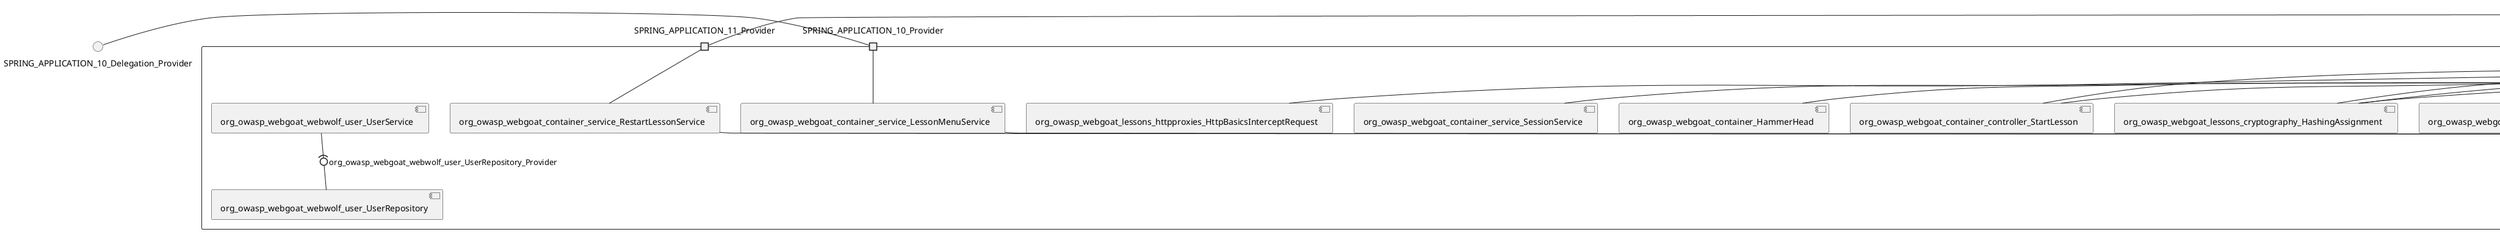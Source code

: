 @startuml
skinparam fixCircleLabelOverlapping true
skinparam componentStyle uml2
() SPRING_APPLICATION_10_Delegation_Provider
() SPRING_APPLICATION_11_Delegation_Provider
() SPRING_APPLICATION_12_Delegation_Provider
() SPRING_APPLICATION_13_Delegation_Provider
() SPRING_APPLICATION_14_Delegation_Provider
() SPRING_APPLICATION_15_Delegation_Provider
() SPRING_APPLICATION_16_Delegation_Provider
() SPRING_APPLICATION_2_Delegation_Provider
() SPRING_APPLICATION_3_Delegation_Provider
() SPRING_APPLICATION_4_Delegation_Provider
() SPRING_APPLICATION_5_Delegation_Provider
() SPRING_APPLICATION_6_Delegation_Provider
() SPRING_APPLICATION_7_Delegation_Provider
() SPRING_APPLICATION_8_Delegation_Provider
() SPRING_APPLICATION_9_Delegation_Provider
() SPRING_APPLICATION_BypassRestrictions_FieldRestrictions_POST_Delegation_Provider
() SPRING_APPLICATION_BypassRestrictions_frontendValidation_POST_Delegation_Provider
() SPRING_APPLICATION_ChromeDevTools_dummy_POST_Delegation_Provider
() SPRING_APPLICATION_ChromeDevTools_network_POST_Delegation_Provider
() SPRING_APPLICATION_CrossSiteScriptingStored_stored_xss_POST_Delegation_Provider
() SPRING_APPLICATION_CrossSiteScriptingStored_stored_xss_follow_up_POST_Delegation_Provider
() SPRING_APPLICATION_CrossSiteScripting_attack1_POST_Delegation_Provider
() SPRING_APPLICATION_CrossSiteScripting_attack3_POST_Delegation_Provider
() SPRING_APPLICATION_CrossSiteScripting_attack4_POST_Delegation_Provider
() SPRING_APPLICATION_CrossSiteScripting_attack5a_GET_Delegation_Provider
() SPRING_APPLICATION_CrossSiteScripting_attack6a_POST_Delegation_Provider
() SPRING_APPLICATION_CrossSiteScripting_dom_follow_up_POST_Delegation_Provider
() SPRING_APPLICATION_CrossSiteScripting_phone_home_xss_POST_Delegation_Provider
() SPRING_APPLICATION_CrossSiteScripting_quiz_GET_POST_Delegation_Provider
() SPRING_APPLICATION_Delegation_Provider
() SPRING_APPLICATION_GET_10_Delegation_Provider
() SPRING_APPLICATION_GET_11_Delegation_Provider
() SPRING_APPLICATION_GET_2_Delegation_Provider
() SPRING_APPLICATION_GET_3_Delegation_Provider
() SPRING_APPLICATION_GET_4_Delegation_Provider
() SPRING_APPLICATION_GET_5_Delegation_Provider
() SPRING_APPLICATION_GET_6_Delegation_Provider
() SPRING_APPLICATION_GET_7_Delegation_Provider
() SPRING_APPLICATION_GET_8_Delegation_Provider
() SPRING_APPLICATION_GET_9_Delegation_Provider
() SPRING_APPLICATION_GET_Delegation_Provider
() SPRING_APPLICATION_HtmlTampering_task_POST_Delegation_Provider
() SPRING_APPLICATION_HttpBasics_attack1_POST_Delegation_Provider
() SPRING_APPLICATION_HttpBasics_attack2_POST_Delegation_Provider
() SPRING_APPLICATION_IDOR_diff_attributes_POST_Delegation_Provider
() SPRING_APPLICATION_IDOR_login_POST_Delegation_Provider
() SPRING_APPLICATION_IDOR_profile_alt_path_POST_Delegation_Provider
() SPRING_APPLICATION_InsecureDeserialization_task_POST_Delegation_Provider
() SPRING_APPLICATION_InsecureLogin_Delegation_Provider
() SPRING_APPLICATION_JWT_decode_POST_Delegation_Provider
() SPRING_APPLICATION_JWT_jku_Delegation_Provider
() SPRING_APPLICATION_JWT_kid_Delegation_Provider
() SPRING_APPLICATION_JWT_quiz_GET_POST_Delegation_Provider
() SPRING_APPLICATION_JWT_refresh_Delegation_Provider
() SPRING_APPLICATION_JWT_secret_POST_Delegation_Provider
() SPRING_APPLICATION_JWT_votings_Delegation_Provider
() SPRING_APPLICATION_LogSpoofing_log_bleeding_POST_Delegation_Provider
() SPRING_APPLICATION_LogSpoofing_log_spoofing_POST_Delegation_Provider
() SPRING_APPLICATION_POST_10_Delegation_Provider
() SPRING_APPLICATION_POST_11_Delegation_Provider
() SPRING_APPLICATION_POST_12_Delegation_Provider
() SPRING_APPLICATION_POST_13_Delegation_Provider
() SPRING_APPLICATION_POST_14_Delegation_Provider
() SPRING_APPLICATION_POST_15_Delegation_Provider
() SPRING_APPLICATION_POST_16_Delegation_Provider
() SPRING_APPLICATION_POST_17_Delegation_Provider
() SPRING_APPLICATION_POST_18_Delegation_Provider
() SPRING_APPLICATION_POST_2_Delegation_Provider
() SPRING_APPLICATION_POST_3_Delegation_Provider
() SPRING_APPLICATION_POST_4_Delegation_Provider
() SPRING_APPLICATION_POST_5_Delegation_Provider
() SPRING_APPLICATION_POST_6_Delegation_Provider
() SPRING_APPLICATION_POST_7_Delegation_Provider
() SPRING_APPLICATION_POST_8_Delegation_Provider
() SPRING_APPLICATION_POST_9_Delegation_Provider
() SPRING_APPLICATION_POST_Delegation_Provider
() SPRING_APPLICATION_PUT_Delegation_Provider
() SPRING_APPLICATION_PasswordReset_ForgotPassword_create_password_reset_link_POST_Delegation_Provider
() SPRING_APPLICATION_PasswordReset_SecurityQuestions_POST_Delegation_Provider
() SPRING_APPLICATION_PasswordReset_reset_Delegation_Provider
() SPRING_APPLICATION_PasswordReset_simple_mail_reset_POST_Delegation_Provider
() SPRING_APPLICATION_PathTraversal_profile_picture_GET_Delegation_Provider
() SPRING_APPLICATION_PathTraversal_profile_picture_fix_GET_Delegation_Provider
() SPRING_APPLICATION_PathTraversal_profile_upload_POST_Delegation_Provider
() SPRING_APPLICATION_PathTraversal_profile_upload_fix_POST_Delegation_Provider
() SPRING_APPLICATION_PathTraversal_profile_upload_remove_user_input_POST_Delegation_Provider
() SPRING_APPLICATION_PathTraversal_random_POST_Delegation_Provider
() SPRING_APPLICATION_PathTraversal_random_picture_GET_Delegation_Provider
() SPRING_APPLICATION_PathTraversal_zip_slip_Delegation_Provider
() SPRING_APPLICATION_SSRF_task1_POST_Delegation_Provider
() SPRING_APPLICATION_SSRF_task2_POST_Delegation_Provider
() SPRING_APPLICATION_SecurePasswords_assignment_POST_Delegation_Provider
() SPRING_APPLICATION_SqlInjectionAdvanced_attack6a_POST_Delegation_Provider
() SPRING_APPLICATION_SqlInjectionAdvanced_attack6b_POST_Delegation_Provider
() SPRING_APPLICATION_SqlInjectionAdvanced_challenge_Login_POST_Delegation_Provider
() SPRING_APPLICATION_SqlInjectionAdvanced_challenge_PUT_Delegation_Provider
() SPRING_APPLICATION_SqlInjectionAdvanced_quiz_GET_POST_Delegation_Provider
() SPRING_APPLICATION_SqlInjectionMitigations_attack10a_POST_Delegation_Provider
() SPRING_APPLICATION_SqlInjectionMitigations_attack10b_POST_Delegation_Provider
() SPRING_APPLICATION_SqlInjectionMitigations_attack12a_POST_Delegation_Provider
() SPRING_APPLICATION_SqlInjectionMitigations_servers_GET_Delegation_Provider
() SPRING_APPLICATION_SqlInjection_assignment5a_POST_Delegation_Provider
() SPRING_APPLICATION_SqlInjection_assignment5b_POST_Delegation_Provider
() SPRING_APPLICATION_SqlInjection_attack10_POST_Delegation_Provider
() SPRING_APPLICATION_SqlInjection_attack2_POST_Delegation_Provider
() SPRING_APPLICATION_SqlInjection_attack3_POST_Delegation_Provider
() SPRING_APPLICATION_SqlInjection_attack4_POST_Delegation_Provider
() SPRING_APPLICATION_SqlInjection_attack5_POST_Delegation_Provider
() SPRING_APPLICATION_SqlInjection_attack8_POST_Delegation_Provider
() SPRING_APPLICATION_SqlInjection_attack9_POST_Delegation_Provider
() SPRING_APPLICATION_SqlOnlyInputValidationOnKeywords_attack_POST_Delegation_Provider
() SPRING_APPLICATION_SqlOnlyInputValidation_attack_POST_Delegation_Provider
() SPRING_APPLICATION_VulnerableComponents_attack1_POST_Delegation_Provider
() SPRING_APPLICATION_WebWolf_GET_Delegation_Provider
() SPRING_APPLICATION_WebWolf_landing_Delegation_Provider
() SPRING_APPLICATION_WebWolf_mail_Delegation_Provider
() SPRING_APPLICATION_challenge_1_POST_Delegation_Provider
() SPRING_APPLICATION_challenge_5_POST_Delegation_Provider
() SPRING_APPLICATION_challenge_7_Delegation_Provider
() SPRING_APPLICATION_challenge_8_Delegation_Provider
() SPRING_APPLICATION_challenge_logo_Delegation_Provider
() SPRING_APPLICATION_cia_quiz_GET_POST_Delegation_Provider
() SPRING_APPLICATION_clientSideFiltering_attack1_POST_Delegation_Provider
() SPRING_APPLICATION_clientSideFiltering_challenge_store_coupons_GET_Delegation_Provider
() SPRING_APPLICATION_clientSideFiltering_getItForFree_POST_Delegation_Provider
() SPRING_APPLICATION_clientSideFiltering_salaries_GET_Delegation_Provider
() SPRING_APPLICATION_crypto_encoding_basic_auth_POST_Delegation_Provider
() SPRING_APPLICATION_crypto_encoding_xor_POST_Delegation_Provider
() SPRING_APPLICATION_crypto_hashing_POST_Delegation_Provider
() SPRING_APPLICATION_crypto_secure_defaults_POST_Delegation_Provider
() SPRING_APPLICATION_crypto_signing_verify_POST_Delegation_Provider
() SPRING_APPLICATION_csrf_feedback_message_POST_Delegation_Provider
() SPRING_APPLICATION_csrf_review_POST_Delegation_Provider
() SPRING_APPLICATION_files_GET_Delegation_Provider
() SPRING_APPLICATION_fileupload_POST_Delegation_Provider
() SPRING_APPLICATION_jwt_Delegation_Provider
() SPRING_APPLICATION_landing_Delegation_Provider
() SPRING_APPLICATION_lesson_template_Delegation_Provider
() SPRING_APPLICATION_login_oauth_mvc_GET_Delegation_Provider
() SPRING_APPLICATION_mail_DELETE_GET_POST_Delegation_Provider
() SPRING_APPLICATION_register_mvc_POST_Delegation_Provider
() SPRING_APPLICATION_registration_GET_Delegation_Provider
() SPRING_APPLICATION_requests_GET_Delegation_Provider
() SPRING_APPLICATION_scoreboard_data_GET_Delegation_Provider
() SPRING_APPLICATION_server_directory_GET_Delegation_Provider
() SPRING_APPLICATION_service_debug_labels_mvc_Delegation_Provider
() SPRING_APPLICATION_service_lessonoverview_mvc_Delegation_Provider
() SPRING_APPLICATION_xxe_comments_GET_Delegation_Provider
rectangle System {
[org_owasp_webgoat_container_HammerHead] [[webgoat-webgoat.repository#_DI5IyhcYEe-KiYSTRp6g0A]]
[org_owasp_webgoat_container_WebWolfRedirect] [[webgoat-webgoat.repository#_DI5IyhcYEe-KiYSTRp6g0A]]
[org_owasp_webgoat_container_controller_StartLesson] [[webgoat-webgoat.repository#_DI5IyhcYEe-KiYSTRp6g0A]]
[org_owasp_webgoat_container_controller_Welcome] [[webgoat-webgoat.repository#_DI5IyhcYEe-KiYSTRp6g0A]]
[org_owasp_webgoat_container_i18n_PluginMessages_Provider] [[webgoat-webgoat.repository#_DI5IyhcYEe-KiYSTRp6g0A]]
[org_owasp_webgoat_container_service_EnvironmentService] [[webgoat-webgoat.repository#_DI5IyhcYEe-KiYSTRp6g0A]]
[org_owasp_webgoat_container_service_HintService] [[webgoat-webgoat.repository#_DI5IyhcYEe-KiYSTRp6g0A]]
[org_owasp_webgoat_container_service_LabelDebugService] [[webgoat-webgoat.repository#_DI5IyhcYEe-KiYSTRp6g0A]]
[org_owasp_webgoat_container_service_LabelService] [[webgoat-webgoat.repository#_DI5IyhcYEe-KiYSTRp6g0A]]
[org_owasp_webgoat_container_service_LessonInfoService] [[webgoat-webgoat.repository#_DI5IyhcYEe-KiYSTRp6g0A]]
[org_owasp_webgoat_container_service_LessonMenuService] [[webgoat-webgoat.repository#_DI5IyhcYEe-KiYSTRp6g0A]]
[org_owasp_webgoat_container_service_LessonProgressService] [[webgoat-webgoat.repository#_DI5IyhcYEe-KiYSTRp6g0A]]
[org_owasp_webgoat_container_service_LessonTitleService] [[webgoat-webgoat.repository#_DI5IyhcYEe-KiYSTRp6g0A]]
[org_owasp_webgoat_container_service_ReportCardService] [[webgoat-webgoat.repository#_DI5IyhcYEe-KiYSTRp6g0A]]
[org_owasp_webgoat_container_service_RestartLessonService] [[webgoat-webgoat.repository#_DI5IyhcYEe-KiYSTRp6g0A]]
[org_owasp_webgoat_container_service_SessionService] [[webgoat-webgoat.repository#_DI5IyhcYEe-KiYSTRp6g0A]]
[org_owasp_webgoat_container_session_UserSessionData_Provider] [[webgoat-webgoat.repository#_DI5IyhcYEe-KiYSTRp6g0A]]
[org_owasp_webgoat_container_session_WebSession_Provider] [[webgoat-webgoat.repository#_DI5IyhcYEe-KiYSTRp6g0A]]
[org_owasp_webgoat_container_users_RegistrationController] [[webgoat-webgoat.repository#_DI5IyhcYEe-KiYSTRp6g0A]]
[org_owasp_webgoat_container_users_Scoreboard] [[webgoat-webgoat.repository#_DI5IyhcYEe-KiYSTRp6g0A]]
[org_owasp_webgoat_container_users_UserRepository] [[webgoat-webgoat.repository#_DI5IyhcYEe-KiYSTRp6g0A]]
[org_owasp_webgoat_container_users_UserService] [[webgoat-webgoat.repository#_DI5IyhcYEe-KiYSTRp6g0A]]
[org_owasp_webgoat_container_users_UserTrackerRepository] [[webgoat-webgoat.repository#_DI5IyhcYEe-KiYSTRp6g0A]]
[org_owasp_webgoat_lessons_authbypass_VerifyAccount] [[webgoat-webgoat.repository#_DI5IyhcYEe-KiYSTRp6g0A]]
[org_owasp_webgoat_lessons_bypassrestrictions_BypassRestrictionsFieldRestrictions] [[webgoat-webgoat.repository#_DI5IyhcYEe-KiYSTRp6g0A]]
[org_owasp_webgoat_lessons_bypassrestrictions_BypassRestrictionsFrontendValidation] [[webgoat-webgoat.repository#_DI5IyhcYEe-KiYSTRp6g0A]]
[org_owasp_webgoat_lessons_challenges_FlagController] [[webgoat-webgoat.repository#_DI5IyhcYEe-KiYSTRp6g0A]]
[org_owasp_webgoat_lessons_challenges_challenge1_Assignment1] [[webgoat-webgoat.repository#_DI5IyhcYEe-KiYSTRp6g0A]]
[org_owasp_webgoat_lessons_challenges_challenge1_ImageServlet] [[webgoat-webgoat.repository#_DI5IyhcYEe-KiYSTRp6g0A]]
[org_owasp_webgoat_lessons_challenges_challenge5_Assignment5] [[webgoat-webgoat.repository#_DI5IyhcYEe-KiYSTRp6g0A]]
[org_owasp_webgoat_lessons_challenges_challenge7_Assignment7] [[webgoat-webgoat.repository#_DI5IyhcYEe-KiYSTRp6g0A]]
[org_owasp_webgoat_lessons_challenges_challenge8_Assignment8] [[webgoat-webgoat.repository#_DI5IyhcYEe-KiYSTRp6g0A]]
[org_owasp_webgoat_lessons_chromedevtools_NetworkDummy] [[webgoat-webgoat.repository#_DI5IyhcYEe-KiYSTRp6g0A]]
[org_owasp_webgoat_lessons_chromedevtools_NetworkLesson] [[webgoat-webgoat.repository#_DI5IyhcYEe-KiYSTRp6g0A]]
[org_owasp_webgoat_lessons_cia_CIAQuiz] [[webgoat-webgoat.repository#_DI5IyhcYEe-KiYSTRp6g0A]]
[org_owasp_webgoat_lessons_clientsidefiltering_ClientSideFilteringAssignment] [[webgoat-webgoat.repository#_DI5IyhcYEe-KiYSTRp6g0A]]
[org_owasp_webgoat_lessons_clientsidefiltering_ClientSideFilteringFreeAssignment] [[webgoat-webgoat.repository#_DI5IyhcYEe-KiYSTRp6g0A]]
[org_owasp_webgoat_lessons_clientsidefiltering_Salaries] [[webgoat-webgoat.repository#_DI5IyhcYEe-KiYSTRp6g0A]]
[org_owasp_webgoat_lessons_clientsidefiltering_ShopEndpoint] [[webgoat-webgoat.repository#_DI5IyhcYEe-KiYSTRp6g0A]]
[org_owasp_webgoat_lessons_cryptography_EncodingAssignment] [[webgoat-webgoat.repository#_DI5IyhcYEe-KiYSTRp6g0A]]
[org_owasp_webgoat_lessons_cryptography_HashingAssignment] [[webgoat-webgoat.repository#_DI5IyhcYEe-KiYSTRp6g0A]]
[org_owasp_webgoat_lessons_cryptography_SecureDefaultsAssignment] [[webgoat-webgoat.repository#_DI5IyhcYEe-KiYSTRp6g0A]]
[org_owasp_webgoat_lessons_cryptography_SigningAssignment] [[webgoat-webgoat.repository#_DI5IyhcYEe-KiYSTRp6g0A]]
[org_owasp_webgoat_lessons_cryptography_XOREncodingAssignment] [[webgoat-webgoat.repository#_DI5IyhcYEe-KiYSTRp6g0A]]
[org_owasp_webgoat_lessons_csrf_CSRFConfirmFlag1] [[webgoat-webgoat.repository#_DI5IyhcYEe-KiYSTRp6g0A]]
[org_owasp_webgoat_lessons_csrf_CSRFFeedback] [[webgoat-webgoat.repository#_DI5IyhcYEe-KiYSTRp6g0A]]
[org_owasp_webgoat_lessons_csrf_CSRFGetFlag] [[webgoat-webgoat.repository#_DI5IyhcYEe-KiYSTRp6g0A]]
[org_owasp_webgoat_lessons_csrf_CSRFLogin] [[webgoat-webgoat.repository#_DI5IyhcYEe-KiYSTRp6g0A]]
[org_owasp_webgoat_lessons_csrf_ForgedReviews] [[webgoat-webgoat.repository#_DI5IyhcYEe-KiYSTRp6g0A]]
[org_owasp_webgoat_lessons_csrf_ObjectMapper_Provider] [[webgoat-webgoat.repository#_DI5IyhcYEe-KiYSTRp6g0A]]
[org_owasp_webgoat_lessons_deserialization_InsecureDeserializationTask] [[webgoat-webgoat.repository#_DI5IyhcYEe-KiYSTRp6g0A]]
[org_owasp_webgoat_lessons_hijacksession_HijackSessionAssignment] [[webgoat-webgoat.repository#_DI5IyhcYEe-KiYSTRp6g0A]]
[org_owasp_webgoat_lessons_hijacksession_cas_HijackSessionAuthenticationProvider] [[webgoat-webgoat.repository#_DI5IyhcYEe-KiYSTRp6g0A]]
[org_owasp_webgoat_lessons_htmltampering_HtmlTamperingTask] [[webgoat-webgoat.repository#_DI5IyhcYEe-KiYSTRp6g0A]]
[org_owasp_webgoat_lessons_httpbasics_HttpBasicsLesson] [[webgoat-webgoat.repository#_DI5IyhcYEe-KiYSTRp6g0A]]
[org_owasp_webgoat_lessons_httpbasics_HttpBasicsQuiz] [[webgoat-webgoat.repository#_DI5IyhcYEe-KiYSTRp6g0A]]
[org_owasp_webgoat_lessons_httpproxies_HttpBasicsInterceptRequest] [[webgoat-webgoat.repository#_DI5IyhcYEe-KiYSTRp6g0A]]
[org_owasp_webgoat_lessons_idor_IDORDiffAttributes] [[webgoat-webgoat.repository#_DI5IyhcYEe-KiYSTRp6g0A]]
[org_owasp_webgoat_lessons_idor_IDOREditOtherProfile] [[webgoat-webgoat.repository#_DI5IyhcYEe-KiYSTRp6g0A]]
[org_owasp_webgoat_lessons_idor_IDORLogin] [[webgoat-webgoat.repository#_DI5IyhcYEe-KiYSTRp6g0A]]
[org_owasp_webgoat_lessons_idor_IDORViewOtherProfile] [[webgoat-webgoat.repository#_DI5IyhcYEe-KiYSTRp6g0A]]
[org_owasp_webgoat_lessons_idor_IDORViewOwnProfile] [[webgoat-webgoat.repository#_DI5IyhcYEe-KiYSTRp6g0A]]
[org_owasp_webgoat_lessons_idor_IDORViewOwnProfileAltUrl] [[webgoat-webgoat.repository#_DI5IyhcYEe-KiYSTRp6g0A]]
[org_owasp_webgoat_lessons_insecurelogin_InsecureLoginTask] [[webgoat-webgoat.repository#_DI5IyhcYEe-KiYSTRp6g0A]]
[org_owasp_webgoat_lessons_jwt_JWTDecodeEndpoint] [[webgoat-webgoat.repository#_DI5IyhcYEe-KiYSTRp6g0A]]
[org_owasp_webgoat_lessons_jwt_JWTQuiz] [[webgoat-webgoat.repository#_DI5IyhcYEe-KiYSTRp6g0A]]
[org_owasp_webgoat_lessons_jwt_JWTRefreshEndpoint] [[webgoat-webgoat.repository#_DI5IyhcYEe-KiYSTRp6g0A]]
[org_owasp_webgoat_lessons_jwt_JWTSecretKeyEndpoint] [[webgoat-webgoat.repository#_DI5IyhcYEe-KiYSTRp6g0A]]
[org_owasp_webgoat_lessons_jwt_JWTVotesEndpoint] [[webgoat-webgoat.repository#_DI5IyhcYEe-KiYSTRp6g0A]]
[org_owasp_webgoat_lessons_jwt_claimmisuse_JWTHeaderJKUEndpoint] [[webgoat-webgoat.repository#_DI5IyhcYEe-KiYSTRp6g0A]]
[org_owasp_webgoat_lessons_jwt_claimmisuse_JWTHeaderKIDEndpoint] [[webgoat-webgoat.repository#_DI5IyhcYEe-KiYSTRp6g0A]]
[org_owasp_webgoat_lessons_lessontemplate_SampleAttack] [[webgoat-webgoat.repository#_DI5IyhcYEe-KiYSTRp6g0A]]
[org_owasp_webgoat_lessons_logging_LogBleedingTask] [[webgoat-webgoat.repository#_DI5IyhcYEe-KiYSTRp6g0A]]
[org_owasp_webgoat_lessons_logging_LogSpoofingTask] [[webgoat-webgoat.repository#_DI5IyhcYEe-KiYSTRp6g0A]]
[org_owasp_webgoat_lessons_missingac_MissingFunctionACHiddenMenus] [[webgoat-webgoat.repository#_DI5IyhcYEe-KiYSTRp6g0A]]
[org_owasp_webgoat_lessons_missingac_MissingFunctionACUsers] [[webgoat-webgoat.repository#_DI5IyhcYEe-KiYSTRp6g0A]]
[org_owasp_webgoat_lessons_missingac_MissingFunctionACYourHash] [[webgoat-webgoat.repository#_DI5IyhcYEe-KiYSTRp6g0A]]
[org_owasp_webgoat_lessons_missingac_MissingFunctionACYourHashAdmin] [[webgoat-webgoat.repository#_DI5IyhcYEe-KiYSTRp6g0A]]
[org_owasp_webgoat_lessons_passwordreset_QuestionsAssignment] [[webgoat-webgoat.repository#_DI5IyhcYEe-KiYSTRp6g0A]]
[org_owasp_webgoat_lessons_passwordreset_ResetLinkAssignment] [[webgoat-webgoat.repository#_DI5IyhcYEe-KiYSTRp6g0A]]
[org_owasp_webgoat_lessons_passwordreset_ResetLinkAssignmentForgotPassword] [[webgoat-webgoat.repository#_DI5IyhcYEe-KiYSTRp6g0A]]
[org_owasp_webgoat_lessons_passwordreset_SecurityQuestionAssignment] [[webgoat-webgoat.repository#_DI5IyhcYEe-KiYSTRp6g0A]]
[org_owasp_webgoat_lessons_passwordreset_SimpleMailAssignment] [[webgoat-webgoat.repository#_DI5IyhcYEe-KiYSTRp6g0A]]
[org_owasp_webgoat_lessons_passwordreset_TriedQuestions] [[webgoat-webgoat.repository#_DI5IyhcYEe-KiYSTRp6g0A]]
[org_owasp_webgoat_lessons_pathtraversal_ProfileUpload] [[webgoat-webgoat.repository#_DI5IyhcYEe-KiYSTRp6g0A]]
[org_owasp_webgoat_lessons_pathtraversal_ProfileUploadFix] [[webgoat-webgoat.repository#_DI5IyhcYEe-KiYSTRp6g0A]]
[org_owasp_webgoat_lessons_pathtraversal_ProfileUploadRemoveUserInput] [[webgoat-webgoat.repository#_DI5IyhcYEe-KiYSTRp6g0A]]
[org_owasp_webgoat_lessons_pathtraversal_ProfileUploadRetrieval] [[webgoat-webgoat.repository#_DI5IyhcYEe-KiYSTRp6g0A]]
[org_owasp_webgoat_lessons_pathtraversal_ProfileZipSlip] [[webgoat-webgoat.repository#_DI5IyhcYEe-KiYSTRp6g0A]]
[org_owasp_webgoat_lessons_securepasswords_SecurePasswordsAssignment] [[webgoat-webgoat.repository#_DI5IyhcYEe-KiYSTRp6g0A]]
[org_owasp_webgoat_lessons_spoofcookie_SpoofCookieAssignment] [[webgoat-webgoat.repository#_DI5IyhcYEe-KiYSTRp6g0A]]
[org_owasp_webgoat_lessons_sqlinjection_advanced_SqlInjectionChallenge] [[webgoat-webgoat.repository#_DI5IyhcYEe-KiYSTRp6g0A]]
[org_owasp_webgoat_lessons_sqlinjection_advanced_SqlInjectionChallengeLogin] [[webgoat-webgoat.repository#_DI5IyhcYEe-KiYSTRp6g0A]]
[org_owasp_webgoat_lessons_sqlinjection_advanced_SqlInjectionLesson6a] [[webgoat-webgoat.repository#_DI5IyhcYEe-KiYSTRp6g0A]]
[org_owasp_webgoat_lessons_sqlinjection_advanced_SqlInjectionLesson6b] [[webgoat-webgoat.repository#_DI5IyhcYEe-KiYSTRp6g0A]]
[org_owasp_webgoat_lessons_sqlinjection_advanced_SqlInjectionQuiz] [[webgoat-webgoat.repository#_DI5IyhcYEe-KiYSTRp6g0A]]
[org_owasp_webgoat_lessons_sqlinjection_introduction_SqlInjectionLesson10] [[webgoat-webgoat.repository#_DI5IyhcYEe-KiYSTRp6g0A]]
[org_owasp_webgoat_lessons_sqlinjection_introduction_SqlInjectionLesson2] [[webgoat-webgoat.repository#_DI5IyhcYEe-KiYSTRp6g0A]]
[org_owasp_webgoat_lessons_sqlinjection_introduction_SqlInjectionLesson3] [[webgoat-webgoat.repository#_DI5IyhcYEe-KiYSTRp6g0A]]
[org_owasp_webgoat_lessons_sqlinjection_introduction_SqlInjectionLesson4] [[webgoat-webgoat.repository#_DI5IyhcYEe-KiYSTRp6g0A]]
[org_owasp_webgoat_lessons_sqlinjection_introduction_SqlInjectionLesson5] [[webgoat-webgoat.repository#_DI5IyhcYEe-KiYSTRp6g0A]]
[org_owasp_webgoat_lessons_sqlinjection_introduction_SqlInjectionLesson5a] [[webgoat-webgoat.repository#_DI5IyhcYEe-KiYSTRp6g0A]]
[org_owasp_webgoat_lessons_sqlinjection_introduction_SqlInjectionLesson5b] [[webgoat-webgoat.repository#_DI5IyhcYEe-KiYSTRp6g0A]]
[org_owasp_webgoat_lessons_sqlinjection_introduction_SqlInjectionLesson8] [[webgoat-webgoat.repository#_DI5IyhcYEe-KiYSTRp6g0A]]
[org_owasp_webgoat_lessons_sqlinjection_introduction_SqlInjectionLesson9] [[webgoat-webgoat.repository#_DI5IyhcYEe-KiYSTRp6g0A]]
[org_owasp_webgoat_lessons_sqlinjection_mitigation_Servers] [[webgoat-webgoat.repository#_DI5IyhcYEe-KiYSTRp6g0A]]
[org_owasp_webgoat_lessons_sqlinjection_mitigation_SqlInjectionLesson10a] [[webgoat-webgoat.repository#_DI5IyhcYEe-KiYSTRp6g0A]]
[org_owasp_webgoat_lessons_sqlinjection_mitigation_SqlInjectionLesson10b] [[webgoat-webgoat.repository#_DI5IyhcYEe-KiYSTRp6g0A]]
[org_owasp_webgoat_lessons_sqlinjection_mitigation_SqlInjectionLesson13] [[webgoat-webgoat.repository#_DI5IyhcYEe-KiYSTRp6g0A]]
[org_owasp_webgoat_lessons_sqlinjection_mitigation_SqlOnlyInputValidation] [[webgoat-webgoat.repository#_DI5IyhcYEe-KiYSTRp6g0A]]
[org_owasp_webgoat_lessons_sqlinjection_mitigation_SqlOnlyInputValidationOnKeywords] [[webgoat-webgoat.repository#_DI5IyhcYEe-KiYSTRp6g0A]]
[org_owasp_webgoat_lessons_ssrf_SSRFTask1] [[webgoat-webgoat.repository#_DI5IyhcYEe-KiYSTRp6g0A]]
[org_owasp_webgoat_lessons_ssrf_SSRFTask2] [[webgoat-webgoat.repository#_DI5IyhcYEe-KiYSTRp6g0A]]
[org_owasp_webgoat_lessons_vulnerablecomponents_VulnerableComponentsLesson] [[webgoat-webgoat.repository#_DI5IyhcYEe-KiYSTRp6g0A]]
[org_owasp_webgoat_lessons_webwolfintroduction_LandingAssignment] [[webgoat-webgoat.repository#_DI5IyhcYEe-KiYSTRp6g0A]]
[org_owasp_webgoat_lessons_webwolfintroduction_MailAssignment] [[webgoat-webgoat.repository#_DI5IyhcYEe-KiYSTRp6g0A]]
[org_owasp_webgoat_lessons_xss_CrossSiteScriptingLesson1] [[webgoat-webgoat.repository#_DI5IyhcYEe-KiYSTRp6g0A]]
[org_owasp_webgoat_lessons_xss_CrossSiteScriptingLesson3] [[webgoat-webgoat.repository#_DI5IyhcYEe-KiYSTRp6g0A]]
[org_owasp_webgoat_lessons_xss_CrossSiteScriptingLesson4] [[webgoat-webgoat.repository#_DI5IyhcYEe-KiYSTRp6g0A]]
[org_owasp_webgoat_lessons_xss_CrossSiteScriptingLesson5a] [[webgoat-webgoat.repository#_DI5IyhcYEe-KiYSTRp6g0A]]
[org_owasp_webgoat_lessons_xss_CrossSiteScriptingLesson6a] [[webgoat-webgoat.repository#_DI5IyhcYEe-KiYSTRp6g0A]]
[org_owasp_webgoat_lessons_xss_CrossSiteScriptingQuiz] [[webgoat-webgoat.repository#_DI5IyhcYEe-KiYSTRp6g0A]]
[org_owasp_webgoat_lessons_xss_DOMCrossSiteScripting] [[webgoat-webgoat.repository#_DI5IyhcYEe-KiYSTRp6g0A]]
[org_owasp_webgoat_lessons_xss_DOMCrossSiteScriptingVerifier] [[webgoat-webgoat.repository#_DI5IyhcYEe-KiYSTRp6g0A]]
[org_owasp_webgoat_lessons_xss_stored_StoredCrossSiteScriptingVerifier] [[webgoat-webgoat.repository#_DI5IyhcYEe-KiYSTRp6g0A]]
[org_owasp_webgoat_lessons_xss_stored_StoredXssComments] [[webgoat-webgoat.repository#_DI5IyhcYEe-KiYSTRp6g0A]]
[org_owasp_webgoat_lessons_xxe_BlindSendFileAssignment] [[webgoat-webgoat.repository#_DI5IyhcYEe-KiYSTRp6g0A]]
[org_owasp_webgoat_lessons_xxe_CommentsCache] [[webgoat-webgoat.repository#_DI5IyhcYEe-KiYSTRp6g0A]]
[org_owasp_webgoat_lessons_xxe_CommentsEndpoint] [[webgoat-webgoat.repository#_DI5IyhcYEe-KiYSTRp6g0A]]
[org_owasp_webgoat_lessons_xxe_ContentTypeAssignment] [[webgoat-webgoat.repository#_DI5IyhcYEe-KiYSTRp6g0A]]
[org_owasp_webgoat_lessons_xxe_SimpleXXE] [[webgoat-webgoat.repository#_DI5IyhcYEe-KiYSTRp6g0A]]
[org_owasp_webgoat_webwolf_FileServer] [[webgoat-webgoat.repository#_DI5IyhcYEe-KiYSTRp6g0A]]
[org_owasp_webgoat_webwolf_jwt_JWTController] [[webgoat-webgoat.repository#_DI5IyhcYEe-KiYSTRp6g0A]]
[org_owasp_webgoat_webwolf_mailbox_MailboxController] [[webgoat-webgoat.repository#_DI5IyhcYEe-KiYSTRp6g0A]]
[org_owasp_webgoat_webwolf_mailbox_MailboxRepository] [[webgoat-webgoat.repository#_DI5IyhcYEe-KiYSTRp6g0A]]
[org_owasp_webgoat_webwolf_requests_LandingPage] [[webgoat-webgoat.repository#_DI5IyhcYEe-KiYSTRp6g0A]]
[org_owasp_webgoat_webwolf_requests_Requests] [[webgoat-webgoat.repository#_DI5IyhcYEe-KiYSTRp6g0A]]
[org_owasp_webgoat_webwolf_user_UserRepository] [[webgoat-webgoat.repository#_DI5IyhcYEe-KiYSTRp6g0A]]
[org_owasp_webgoat_webwolf_user_UserService] [[webgoat-webgoat.repository#_DI5IyhcYEe-KiYSTRp6g0A]]
port SPRING_APPLICATION_10_Provider
SPRING_APPLICATION_10_Delegation_Provider - SPRING_APPLICATION_10_Provider
SPRING_APPLICATION_10_Provider - [org_owasp_webgoat_container_service_LessonMenuService]
port SPRING_APPLICATION_11_Provider
SPRING_APPLICATION_11_Delegation_Provider - SPRING_APPLICATION_11_Provider
SPRING_APPLICATION_11_Provider - [org_owasp_webgoat_container_service_RestartLessonService]
port SPRING_APPLICATION_12_Provider
SPRING_APPLICATION_12_Delegation_Provider - SPRING_APPLICATION_12_Provider
SPRING_APPLICATION_12_Provider - [org_owasp_webgoat_container_service_LabelDebugService]
port SPRING_APPLICATION_13_Provider
SPRING_APPLICATION_13_Delegation_Provider - SPRING_APPLICATION_13_Provider
SPRING_APPLICATION_13_Provider - [org_owasp_webgoat_lessons_jwt_JWTSecretKeyEndpoint]
port SPRING_APPLICATION_14_Provider
SPRING_APPLICATION_14_Delegation_Provider - SPRING_APPLICATION_14_Provider
SPRING_APPLICATION_14_Provider - [org_owasp_webgoat_webwolf_FileServer]
port SPRING_APPLICATION_15_Provider
SPRING_APPLICATION_15_Delegation_Provider - SPRING_APPLICATION_15_Provider
SPRING_APPLICATION_15_Provider - [org_owasp_webgoat_lessons_cryptography_SigningAssignment]
port SPRING_APPLICATION_16_Provider
SPRING_APPLICATION_16_Delegation_Provider - SPRING_APPLICATION_16_Provider
SPRING_APPLICATION_16_Provider - [org_owasp_webgoat_lessons_xxe_SimpleXXE]
port SPRING_APPLICATION_2_Provider
SPRING_APPLICATION_2_Delegation_Provider - SPRING_APPLICATION_2_Provider
SPRING_APPLICATION_2_Provider - [org_owasp_webgoat_lessons_httpproxies_HttpBasicsInterceptRequest]
port SPRING_APPLICATION_3_Provider
SPRING_APPLICATION_3_Delegation_Provider - SPRING_APPLICATION_3_Provider
SPRING_APPLICATION_3_Provider - [org_owasp_webgoat_container_service_SessionService]
port SPRING_APPLICATION_4_Provider
SPRING_APPLICATION_4_Delegation_Provider - SPRING_APPLICATION_4_Provider
SPRING_APPLICATION_4_Provider - [org_owasp_webgoat_lessons_cryptography_HashingAssignment]
port SPRING_APPLICATION_5_Provider
SPRING_APPLICATION_5_Delegation_Provider - SPRING_APPLICATION_5_Provider
SPRING_APPLICATION_5_Provider - [org_owasp_webgoat_container_controller_StartLesson]
port SPRING_APPLICATION_6_Provider
SPRING_APPLICATION_6_Delegation_Provider - SPRING_APPLICATION_6_Provider
SPRING_APPLICATION_6_Provider - [org_owasp_webgoat_container_HammerHead]
port SPRING_APPLICATION_7_Provider
SPRING_APPLICATION_7_Delegation_Provider - SPRING_APPLICATION_7_Provider
SPRING_APPLICATION_7_Provider - [org_owasp_webgoat_container_controller_StartLesson]
port SPRING_APPLICATION_8_Provider
SPRING_APPLICATION_8_Delegation_Provider - SPRING_APPLICATION_8_Provider
SPRING_APPLICATION_8_Provider - [org_owasp_webgoat_lessons_cryptography_HashingAssignment]
port SPRING_APPLICATION_9_Provider
SPRING_APPLICATION_9_Delegation_Provider - SPRING_APPLICATION_9_Provider
SPRING_APPLICATION_9_Provider - [org_owasp_webgoat_container_service_LessonInfoService]
port SPRING_APPLICATION_BypassRestrictions_FieldRestrictions_POST_Provider
SPRING_APPLICATION_BypassRestrictions_FieldRestrictions_POST_Delegation_Provider - SPRING_APPLICATION_BypassRestrictions_FieldRestrictions_POST_Provider
SPRING_APPLICATION_BypassRestrictions_FieldRestrictions_POST_Provider - [org_owasp_webgoat_lessons_bypassrestrictions_BypassRestrictionsFieldRestrictions]
port SPRING_APPLICATION_BypassRestrictions_frontendValidation_POST_Provider
SPRING_APPLICATION_BypassRestrictions_frontendValidation_POST_Delegation_Provider - SPRING_APPLICATION_BypassRestrictions_frontendValidation_POST_Provider
SPRING_APPLICATION_BypassRestrictions_frontendValidation_POST_Provider - [org_owasp_webgoat_lessons_bypassrestrictions_BypassRestrictionsFrontendValidation]
port SPRING_APPLICATION_ChromeDevTools_dummy_POST_Provider
SPRING_APPLICATION_ChromeDevTools_dummy_POST_Delegation_Provider - SPRING_APPLICATION_ChromeDevTools_dummy_POST_Provider
SPRING_APPLICATION_ChromeDevTools_dummy_POST_Provider - [org_owasp_webgoat_lessons_chromedevtools_NetworkDummy]
port SPRING_APPLICATION_ChromeDevTools_network_POST_Provider
SPRING_APPLICATION_ChromeDevTools_network_POST_Delegation_Provider - SPRING_APPLICATION_ChromeDevTools_network_POST_Provider
SPRING_APPLICATION_ChromeDevTools_network_POST_Provider - [org_owasp_webgoat_lessons_chromedevtools_NetworkLesson]
port SPRING_APPLICATION_CrossSiteScriptingStored_stored_xss_POST_Provider
SPRING_APPLICATION_CrossSiteScriptingStored_stored_xss_POST_Delegation_Provider - SPRING_APPLICATION_CrossSiteScriptingStored_stored_xss_POST_Provider
SPRING_APPLICATION_CrossSiteScriptingStored_stored_xss_POST_Provider - [org_owasp_webgoat_lessons_xss_stored_StoredXssComments]
port SPRING_APPLICATION_CrossSiteScriptingStored_stored_xss_follow_up_POST_Provider
SPRING_APPLICATION_CrossSiteScriptingStored_stored_xss_follow_up_POST_Delegation_Provider - SPRING_APPLICATION_CrossSiteScriptingStored_stored_xss_follow_up_POST_Provider
SPRING_APPLICATION_CrossSiteScriptingStored_stored_xss_follow_up_POST_Provider - [org_owasp_webgoat_lessons_xss_stored_StoredCrossSiteScriptingVerifier]
port SPRING_APPLICATION_CrossSiteScripting_attack1_POST_Provider
SPRING_APPLICATION_CrossSiteScripting_attack1_POST_Delegation_Provider - SPRING_APPLICATION_CrossSiteScripting_attack1_POST_Provider
SPRING_APPLICATION_CrossSiteScripting_attack1_POST_Provider - [org_owasp_webgoat_lessons_xss_CrossSiteScriptingLesson1]
port SPRING_APPLICATION_CrossSiteScripting_attack3_POST_Provider
SPRING_APPLICATION_CrossSiteScripting_attack3_POST_Delegation_Provider - SPRING_APPLICATION_CrossSiteScripting_attack3_POST_Provider
SPRING_APPLICATION_CrossSiteScripting_attack3_POST_Provider - [org_owasp_webgoat_lessons_xss_CrossSiteScriptingLesson3]
port SPRING_APPLICATION_CrossSiteScripting_attack4_POST_Provider
SPRING_APPLICATION_CrossSiteScripting_attack4_POST_Delegation_Provider - SPRING_APPLICATION_CrossSiteScripting_attack4_POST_Provider
SPRING_APPLICATION_CrossSiteScripting_attack4_POST_Provider - [org_owasp_webgoat_lessons_xss_CrossSiteScriptingLesson4]
port SPRING_APPLICATION_CrossSiteScripting_attack5a_GET_Provider
SPRING_APPLICATION_CrossSiteScripting_attack5a_GET_Delegation_Provider - SPRING_APPLICATION_CrossSiteScripting_attack5a_GET_Provider
SPRING_APPLICATION_CrossSiteScripting_attack5a_GET_Provider - [org_owasp_webgoat_lessons_xss_CrossSiteScriptingLesson5a]
port SPRING_APPLICATION_CrossSiteScripting_attack6a_POST_Provider
SPRING_APPLICATION_CrossSiteScripting_attack6a_POST_Delegation_Provider - SPRING_APPLICATION_CrossSiteScripting_attack6a_POST_Provider
SPRING_APPLICATION_CrossSiteScripting_attack6a_POST_Provider - [org_owasp_webgoat_lessons_xss_CrossSiteScriptingLesson6a]
port SPRING_APPLICATION_CrossSiteScripting_dom_follow_up_POST_Provider
SPRING_APPLICATION_CrossSiteScripting_dom_follow_up_POST_Delegation_Provider - SPRING_APPLICATION_CrossSiteScripting_dom_follow_up_POST_Provider
SPRING_APPLICATION_CrossSiteScripting_dom_follow_up_POST_Provider - [org_owasp_webgoat_lessons_xss_DOMCrossSiteScriptingVerifier]
port SPRING_APPLICATION_CrossSiteScripting_phone_home_xss_POST_Provider
SPRING_APPLICATION_CrossSiteScripting_phone_home_xss_POST_Delegation_Provider - SPRING_APPLICATION_CrossSiteScripting_phone_home_xss_POST_Provider
SPRING_APPLICATION_CrossSiteScripting_phone_home_xss_POST_Provider - [org_owasp_webgoat_lessons_xss_DOMCrossSiteScripting]
port SPRING_APPLICATION_CrossSiteScripting_quiz_GET_POST_Provider
SPRING_APPLICATION_CrossSiteScripting_quiz_GET_POST_Delegation_Provider - SPRING_APPLICATION_CrossSiteScripting_quiz_GET_POST_Provider
SPRING_APPLICATION_CrossSiteScripting_quiz_GET_POST_Provider - [org_owasp_webgoat_lessons_xss_CrossSiteScriptingQuiz]
port SPRING_APPLICATION_Provider
SPRING_APPLICATION_Delegation_Provider - SPRING_APPLICATION_Provider
SPRING_APPLICATION_Provider - [org_owasp_webgoat_container_service_LessonTitleService]
port SPRING_APPLICATION_GET_10_Provider
SPRING_APPLICATION_GET_10_Delegation_Provider - SPRING_APPLICATION_GET_10_Provider
SPRING_APPLICATION_GET_10_Provider - [org_owasp_webgoat_container_service_ReportCardService]
port SPRING_APPLICATION_GET_11_Provider
SPRING_APPLICATION_GET_11_Delegation_Provider - SPRING_APPLICATION_GET_11_Provider
SPRING_APPLICATION_GET_11_Provider - [org_owasp_webgoat_lessons_spoofcookie_SpoofCookieAssignment]
port SPRING_APPLICATION_GET_2_Provider
SPRING_APPLICATION_GET_2_Delegation_Provider - SPRING_APPLICATION_GET_2_Provider
SPRING_APPLICATION_GET_2_Provider - [org_owasp_webgoat_lessons_xss_stored_StoredXssComments]
port SPRING_APPLICATION_GET_3_Provider
SPRING_APPLICATION_GET_3_Delegation_Provider - SPRING_APPLICATION_GET_3_Provider
SPRING_APPLICATION_GET_3_Provider - [org_owasp_webgoat_container_controller_Welcome]
port SPRING_APPLICATION_GET_4_Provider
SPRING_APPLICATION_GET_4_Delegation_Provider - SPRING_APPLICATION_GET_4_Provider
SPRING_APPLICATION_GET_4_Provider - [org_owasp_webgoat_container_service_LabelService]
port SPRING_APPLICATION_GET_5_Provider
SPRING_APPLICATION_GET_5_Delegation_Provider - SPRING_APPLICATION_GET_5_Provider
SPRING_APPLICATION_GET_5_Provider - [org_owasp_webgoat_lessons_cryptography_EncodingAssignment]
port SPRING_APPLICATION_GET_6_Provider
SPRING_APPLICATION_GET_6_Delegation_Provider - SPRING_APPLICATION_GET_6_Provider
SPRING_APPLICATION_GET_6_Provider - [org_owasp_webgoat_lessons_idor_IDORViewOtherProfile]
port SPRING_APPLICATION_GET_7_Provider
SPRING_APPLICATION_GET_7_Delegation_Provider - SPRING_APPLICATION_GET_7_Provider
SPRING_APPLICATION_GET_7_Provider - [org_owasp_webgoat_lessons_csrf_ForgedReviews]
port SPRING_APPLICATION_GET_8_Provider
SPRING_APPLICATION_GET_8_Delegation_Provider - SPRING_APPLICATION_GET_8_Provider
SPRING_APPLICATION_GET_8_Provider - [org_owasp_webgoat_container_service_HintService]
port SPRING_APPLICATION_GET_9_Provider
SPRING_APPLICATION_GET_9_Delegation_Provider - SPRING_APPLICATION_GET_9_Provider
SPRING_APPLICATION_GET_9_Provider - [org_owasp_webgoat_lessons_idor_IDORViewOwnProfile]
port SPRING_APPLICATION_GET_Provider
SPRING_APPLICATION_GET_Delegation_Provider - SPRING_APPLICATION_GET_Provider
SPRING_APPLICATION_GET_Provider - [org_owasp_webgoat_lessons_missingac_MissingFunctionACUsers]
port SPRING_APPLICATION_HtmlTampering_task_POST_Provider
SPRING_APPLICATION_HtmlTampering_task_POST_Delegation_Provider - SPRING_APPLICATION_HtmlTampering_task_POST_Provider
SPRING_APPLICATION_HtmlTampering_task_POST_Provider - [org_owasp_webgoat_lessons_htmltampering_HtmlTamperingTask]
port SPRING_APPLICATION_HttpBasics_attack1_POST_Provider
SPRING_APPLICATION_HttpBasics_attack1_POST_Delegation_Provider - SPRING_APPLICATION_HttpBasics_attack1_POST_Provider
SPRING_APPLICATION_HttpBasics_attack1_POST_Provider - [org_owasp_webgoat_lessons_httpbasics_HttpBasicsLesson]
port SPRING_APPLICATION_HttpBasics_attack2_POST_Provider
SPRING_APPLICATION_HttpBasics_attack2_POST_Delegation_Provider - SPRING_APPLICATION_HttpBasics_attack2_POST_Provider
SPRING_APPLICATION_HttpBasics_attack2_POST_Provider - [org_owasp_webgoat_lessons_httpbasics_HttpBasicsQuiz]
port SPRING_APPLICATION_IDOR_diff_attributes_POST_Provider
SPRING_APPLICATION_IDOR_diff_attributes_POST_Delegation_Provider - SPRING_APPLICATION_IDOR_diff_attributes_POST_Provider
SPRING_APPLICATION_IDOR_diff_attributes_POST_Provider - [org_owasp_webgoat_lessons_idor_IDORDiffAttributes]
port SPRING_APPLICATION_IDOR_login_POST_Provider
SPRING_APPLICATION_IDOR_login_POST_Delegation_Provider - SPRING_APPLICATION_IDOR_login_POST_Provider
SPRING_APPLICATION_IDOR_login_POST_Provider - [org_owasp_webgoat_lessons_idor_IDORLogin]
port SPRING_APPLICATION_IDOR_profile_alt_path_POST_Provider
SPRING_APPLICATION_IDOR_profile_alt_path_POST_Delegation_Provider - SPRING_APPLICATION_IDOR_profile_alt_path_POST_Provider
SPRING_APPLICATION_IDOR_profile_alt_path_POST_Provider - [org_owasp_webgoat_lessons_idor_IDORViewOwnProfileAltUrl]
port SPRING_APPLICATION_InsecureDeserialization_task_POST_Provider
SPRING_APPLICATION_InsecureDeserialization_task_POST_Delegation_Provider - SPRING_APPLICATION_InsecureDeserialization_task_POST_Provider
SPRING_APPLICATION_InsecureDeserialization_task_POST_Provider - [org_owasp_webgoat_lessons_deserialization_InsecureDeserializationTask]
port SPRING_APPLICATION_InsecureLogin_Provider
SPRING_APPLICATION_InsecureLogin_Delegation_Provider - SPRING_APPLICATION_InsecureLogin_Provider
SPRING_APPLICATION_InsecureLogin_Provider - [org_owasp_webgoat_lessons_insecurelogin_InsecureLoginTask]
port SPRING_APPLICATION_JWT_decode_POST_Provider
SPRING_APPLICATION_JWT_decode_POST_Delegation_Provider - SPRING_APPLICATION_JWT_decode_POST_Provider
SPRING_APPLICATION_JWT_decode_POST_Provider - [org_owasp_webgoat_lessons_jwt_JWTDecodeEndpoint]
port SPRING_APPLICATION_JWT_jku_Provider
SPRING_APPLICATION_JWT_jku_Delegation_Provider - SPRING_APPLICATION_JWT_jku_Provider
SPRING_APPLICATION_JWT_jku_Provider - [org_owasp_webgoat_lessons_jwt_claimmisuse_JWTHeaderJKUEndpoint]
port SPRING_APPLICATION_JWT_kid_Provider
SPRING_APPLICATION_JWT_kid_Delegation_Provider - SPRING_APPLICATION_JWT_kid_Provider
SPRING_APPLICATION_JWT_kid_Provider - [org_owasp_webgoat_lessons_jwt_claimmisuse_JWTHeaderKIDEndpoint]
port SPRING_APPLICATION_JWT_quiz_GET_POST_Provider
SPRING_APPLICATION_JWT_quiz_GET_POST_Delegation_Provider - SPRING_APPLICATION_JWT_quiz_GET_POST_Provider
SPRING_APPLICATION_JWT_quiz_GET_POST_Provider - [org_owasp_webgoat_lessons_jwt_JWTQuiz]
port SPRING_APPLICATION_JWT_refresh_Provider
SPRING_APPLICATION_JWT_refresh_Delegation_Provider - SPRING_APPLICATION_JWT_refresh_Provider
SPRING_APPLICATION_JWT_refresh_Provider - [org_owasp_webgoat_lessons_jwt_JWTRefreshEndpoint]
port SPRING_APPLICATION_JWT_secret_POST_Provider
SPRING_APPLICATION_JWT_secret_POST_Delegation_Provider - SPRING_APPLICATION_JWT_secret_POST_Provider
SPRING_APPLICATION_JWT_secret_POST_Provider - [org_owasp_webgoat_lessons_jwt_JWTSecretKeyEndpoint]
port SPRING_APPLICATION_JWT_votings_Provider
SPRING_APPLICATION_JWT_votings_Delegation_Provider - SPRING_APPLICATION_JWT_votings_Provider
SPRING_APPLICATION_JWT_votings_Provider - [org_owasp_webgoat_lessons_jwt_JWTVotesEndpoint]
port SPRING_APPLICATION_LogSpoofing_log_bleeding_POST_Provider
SPRING_APPLICATION_LogSpoofing_log_bleeding_POST_Delegation_Provider - SPRING_APPLICATION_LogSpoofing_log_bleeding_POST_Provider
SPRING_APPLICATION_LogSpoofing_log_bleeding_POST_Provider - [org_owasp_webgoat_lessons_logging_LogBleedingTask]
port SPRING_APPLICATION_LogSpoofing_log_spoofing_POST_Provider
SPRING_APPLICATION_LogSpoofing_log_spoofing_POST_Delegation_Provider - SPRING_APPLICATION_LogSpoofing_log_spoofing_POST_Provider
SPRING_APPLICATION_LogSpoofing_log_spoofing_POST_Provider - [org_owasp_webgoat_lessons_logging_LogSpoofingTask]
port SPRING_APPLICATION_POST_10_Provider
SPRING_APPLICATION_POST_10_Delegation_Provider - SPRING_APPLICATION_POST_10_Provider
SPRING_APPLICATION_POST_10_Provider - [org_owasp_webgoat_lessons_passwordreset_QuestionsAssignment]
port SPRING_APPLICATION_POST_11_Provider
SPRING_APPLICATION_POST_11_Delegation_Provider - SPRING_APPLICATION_POST_11_Provider
SPRING_APPLICATION_POST_11_Provider - [org_owasp_webgoat_lessons_csrf_CSRFGetFlag]
port SPRING_APPLICATION_POST_12_Provider
SPRING_APPLICATION_POST_12_Delegation_Provider - SPRING_APPLICATION_POST_12_Provider
SPRING_APPLICATION_POST_12_Provider - [org_owasp_webgoat_lessons_passwordreset_SimpleMailAssignment]
port SPRING_APPLICATION_POST_13_Provider
SPRING_APPLICATION_POST_13_Delegation_Provider - SPRING_APPLICATION_POST_13_Provider
SPRING_APPLICATION_POST_13_Provider - [org_owasp_webgoat_lessons_missingac_MissingFunctionACUsers]
port SPRING_APPLICATION_POST_14_Provider
SPRING_APPLICATION_POST_14_Delegation_Provider - SPRING_APPLICATION_POST_14_Provider
SPRING_APPLICATION_POST_14_Provider - [org_owasp_webgoat_lessons_xxe_SimpleXXE]
port SPRING_APPLICATION_POST_15_Provider
SPRING_APPLICATION_POST_15_Delegation_Provider - SPRING_APPLICATION_POST_15_Provider
SPRING_APPLICATION_POST_15_Provider - [org_owasp_webgoat_lessons_spoofcookie_SpoofCookieAssignment]
port SPRING_APPLICATION_POST_16_Provider
SPRING_APPLICATION_POST_16_Delegation_Provider - SPRING_APPLICATION_POST_16_Provider
SPRING_APPLICATION_POST_16_Provider - [org_owasp_webgoat_lessons_missingac_MissingFunctionACYourHashAdmin]
port SPRING_APPLICATION_POST_17_Provider
SPRING_APPLICATION_POST_17_Delegation_Provider - SPRING_APPLICATION_POST_17_Provider
SPRING_APPLICATION_POST_17_Provider - [org_owasp_webgoat_lessons_hijacksession_HijackSessionAssignment]
port SPRING_APPLICATION_POST_18_Provider
SPRING_APPLICATION_POST_18_Delegation_Provider - SPRING_APPLICATION_POST_18_Provider
SPRING_APPLICATION_POST_18_Provider - [org_owasp_webgoat_lessons_csrf_CSRFLogin]
port SPRING_APPLICATION_POST_2_Provider
SPRING_APPLICATION_POST_2_Delegation_Provider - SPRING_APPLICATION_POST_2_Provider
SPRING_APPLICATION_POST_2_Provider - [org_owasp_webgoat_lessons_csrf_CSRFFeedback]
port SPRING_APPLICATION_POST_3_Provider
SPRING_APPLICATION_POST_3_Delegation_Provider - SPRING_APPLICATION_POST_3_Provider
SPRING_APPLICATION_POST_3_Provider - [org_owasp_webgoat_lessons_csrf_CSRFConfirmFlag1]
port SPRING_APPLICATION_POST_4_Provider
SPRING_APPLICATION_POST_4_Delegation_Provider - SPRING_APPLICATION_POST_4_Provider
SPRING_APPLICATION_POST_4_Provider - [org_owasp_webgoat_lessons_xxe_BlindSendFileAssignment]
port SPRING_APPLICATION_POST_5_Provider
SPRING_APPLICATION_POST_5_Delegation_Provider - SPRING_APPLICATION_POST_5_Provider
SPRING_APPLICATION_POST_5_Provider - [org_owasp_webgoat_lessons_challenges_FlagController]
port SPRING_APPLICATION_POST_6_Provider
SPRING_APPLICATION_POST_6_Delegation_Provider - SPRING_APPLICATION_POST_6_Provider
SPRING_APPLICATION_POST_6_Provider - [org_owasp_webgoat_lessons_chromedevtools_NetworkLesson]
port SPRING_APPLICATION_POST_7_Provider
SPRING_APPLICATION_POST_7_Delegation_Provider - SPRING_APPLICATION_POST_7_Provider
SPRING_APPLICATION_POST_7_Provider - [org_owasp_webgoat_lessons_xxe_ContentTypeAssignment]
port SPRING_APPLICATION_POST_8_Provider
SPRING_APPLICATION_POST_8_Delegation_Provider - SPRING_APPLICATION_POST_8_Provider
SPRING_APPLICATION_POST_8_Provider - [org_owasp_webgoat_lessons_missingac_MissingFunctionACYourHash]
port SPRING_APPLICATION_POST_9_Provider
SPRING_APPLICATION_POST_9_Delegation_Provider - SPRING_APPLICATION_POST_9_Provider
SPRING_APPLICATION_POST_9_Provider - [org_owasp_webgoat_lessons_authbypass_VerifyAccount]
port SPRING_APPLICATION_POST_Provider
SPRING_APPLICATION_POST_Delegation_Provider - SPRING_APPLICATION_POST_Provider
SPRING_APPLICATION_POST_Provider - [org_owasp_webgoat_lessons_missingac_MissingFunctionACHiddenMenus]
port SPRING_APPLICATION_PUT_Provider
SPRING_APPLICATION_PUT_Delegation_Provider - SPRING_APPLICATION_PUT_Provider
SPRING_APPLICATION_PUT_Provider - [org_owasp_webgoat_lessons_idor_IDOREditOtherProfile]
port SPRING_APPLICATION_PasswordReset_ForgotPassword_create_password_reset_link_POST_Provider
SPRING_APPLICATION_PasswordReset_ForgotPassword_create_password_reset_link_POST_Delegation_Provider - SPRING_APPLICATION_PasswordReset_ForgotPassword_create_password_reset_link_POST_Provider
SPRING_APPLICATION_PasswordReset_ForgotPassword_create_password_reset_link_POST_Provider - [org_owasp_webgoat_lessons_passwordreset_ResetLinkAssignmentForgotPassword]
port SPRING_APPLICATION_PasswordReset_SecurityQuestions_POST_Provider
SPRING_APPLICATION_PasswordReset_SecurityQuestions_POST_Delegation_Provider - SPRING_APPLICATION_PasswordReset_SecurityQuestions_POST_Provider
SPRING_APPLICATION_PasswordReset_SecurityQuestions_POST_Provider - [org_owasp_webgoat_lessons_passwordreset_SecurityQuestionAssignment]
port SPRING_APPLICATION_PasswordReset_reset_Provider
SPRING_APPLICATION_PasswordReset_reset_Delegation_Provider - SPRING_APPLICATION_PasswordReset_reset_Provider
SPRING_APPLICATION_PasswordReset_reset_Provider - [org_owasp_webgoat_lessons_passwordreset_ResetLinkAssignment]
port SPRING_APPLICATION_PasswordReset_simple_mail_reset_POST_Provider
SPRING_APPLICATION_PasswordReset_simple_mail_reset_POST_Delegation_Provider - SPRING_APPLICATION_PasswordReset_simple_mail_reset_POST_Provider
SPRING_APPLICATION_PasswordReset_simple_mail_reset_POST_Provider - [org_owasp_webgoat_lessons_passwordreset_SimpleMailAssignment]
port SPRING_APPLICATION_PathTraversal_profile_picture_GET_Provider
SPRING_APPLICATION_PathTraversal_profile_picture_GET_Delegation_Provider - SPRING_APPLICATION_PathTraversal_profile_picture_GET_Provider
SPRING_APPLICATION_PathTraversal_profile_picture_GET_Provider - [org_owasp_webgoat_lessons_pathtraversal_ProfileUpload]
port SPRING_APPLICATION_PathTraversal_profile_picture_fix_GET_Provider
SPRING_APPLICATION_PathTraversal_profile_picture_fix_GET_Delegation_Provider - SPRING_APPLICATION_PathTraversal_profile_picture_fix_GET_Provider
SPRING_APPLICATION_PathTraversal_profile_picture_fix_GET_Provider - [org_owasp_webgoat_lessons_pathtraversal_ProfileUploadFix]
port SPRING_APPLICATION_PathTraversal_profile_upload_POST_Provider
SPRING_APPLICATION_PathTraversal_profile_upload_POST_Delegation_Provider - SPRING_APPLICATION_PathTraversal_profile_upload_POST_Provider
SPRING_APPLICATION_PathTraversal_profile_upload_POST_Provider - [org_owasp_webgoat_lessons_pathtraversal_ProfileUpload]
port SPRING_APPLICATION_PathTraversal_profile_upload_fix_POST_Provider
SPRING_APPLICATION_PathTraversal_profile_upload_fix_POST_Delegation_Provider - SPRING_APPLICATION_PathTraversal_profile_upload_fix_POST_Provider
SPRING_APPLICATION_PathTraversal_profile_upload_fix_POST_Provider - [org_owasp_webgoat_lessons_pathtraversal_ProfileUploadFix]
port SPRING_APPLICATION_PathTraversal_profile_upload_remove_user_input_POST_Provider
SPRING_APPLICATION_PathTraversal_profile_upload_remove_user_input_POST_Delegation_Provider - SPRING_APPLICATION_PathTraversal_profile_upload_remove_user_input_POST_Provider
SPRING_APPLICATION_PathTraversal_profile_upload_remove_user_input_POST_Provider - [org_owasp_webgoat_lessons_pathtraversal_ProfileUploadRemoveUserInput]
port SPRING_APPLICATION_PathTraversal_random_POST_Provider
SPRING_APPLICATION_PathTraversal_random_POST_Delegation_Provider - SPRING_APPLICATION_PathTraversal_random_POST_Provider
SPRING_APPLICATION_PathTraversal_random_POST_Provider - [org_owasp_webgoat_lessons_pathtraversal_ProfileUploadRetrieval]
port SPRING_APPLICATION_PathTraversal_random_picture_GET_Provider
SPRING_APPLICATION_PathTraversal_random_picture_GET_Delegation_Provider - SPRING_APPLICATION_PathTraversal_random_picture_GET_Provider
SPRING_APPLICATION_PathTraversal_random_picture_GET_Provider - [org_owasp_webgoat_lessons_pathtraversal_ProfileUploadRetrieval]
port SPRING_APPLICATION_PathTraversal_zip_slip_Provider
SPRING_APPLICATION_PathTraversal_zip_slip_Delegation_Provider - SPRING_APPLICATION_PathTraversal_zip_slip_Provider
SPRING_APPLICATION_PathTraversal_zip_slip_Provider - [org_owasp_webgoat_lessons_pathtraversal_ProfileZipSlip]
port SPRING_APPLICATION_SSRF_task1_POST_Provider
SPRING_APPLICATION_SSRF_task1_POST_Delegation_Provider - SPRING_APPLICATION_SSRF_task1_POST_Provider
SPRING_APPLICATION_SSRF_task1_POST_Provider - [org_owasp_webgoat_lessons_ssrf_SSRFTask1]
port SPRING_APPLICATION_SSRF_task2_POST_Provider
SPRING_APPLICATION_SSRF_task2_POST_Delegation_Provider - SPRING_APPLICATION_SSRF_task2_POST_Provider
SPRING_APPLICATION_SSRF_task2_POST_Provider - [org_owasp_webgoat_lessons_ssrf_SSRFTask2]
port SPRING_APPLICATION_SecurePasswords_assignment_POST_Provider
SPRING_APPLICATION_SecurePasswords_assignment_POST_Delegation_Provider - SPRING_APPLICATION_SecurePasswords_assignment_POST_Provider
SPRING_APPLICATION_SecurePasswords_assignment_POST_Provider - [org_owasp_webgoat_lessons_securepasswords_SecurePasswordsAssignment]
port SPRING_APPLICATION_SqlInjectionAdvanced_attack6a_POST_Provider
SPRING_APPLICATION_SqlInjectionAdvanced_attack6a_POST_Delegation_Provider - SPRING_APPLICATION_SqlInjectionAdvanced_attack6a_POST_Provider
SPRING_APPLICATION_SqlInjectionAdvanced_attack6a_POST_Provider - [org_owasp_webgoat_lessons_sqlinjection_advanced_SqlInjectionLesson6a]
port SPRING_APPLICATION_SqlInjectionAdvanced_attack6b_POST_Provider
SPRING_APPLICATION_SqlInjectionAdvanced_attack6b_POST_Delegation_Provider - SPRING_APPLICATION_SqlInjectionAdvanced_attack6b_POST_Provider
SPRING_APPLICATION_SqlInjectionAdvanced_attack6b_POST_Provider - [org_owasp_webgoat_lessons_sqlinjection_advanced_SqlInjectionLesson6b]
port SPRING_APPLICATION_SqlInjectionAdvanced_challenge_Login_POST_Provider
SPRING_APPLICATION_SqlInjectionAdvanced_challenge_Login_POST_Delegation_Provider - SPRING_APPLICATION_SqlInjectionAdvanced_challenge_Login_POST_Provider
SPRING_APPLICATION_SqlInjectionAdvanced_challenge_Login_POST_Provider - [org_owasp_webgoat_lessons_sqlinjection_advanced_SqlInjectionChallengeLogin]
port SPRING_APPLICATION_SqlInjectionAdvanced_challenge_PUT_Provider
SPRING_APPLICATION_SqlInjectionAdvanced_challenge_PUT_Delegation_Provider - SPRING_APPLICATION_SqlInjectionAdvanced_challenge_PUT_Provider
SPRING_APPLICATION_SqlInjectionAdvanced_challenge_PUT_Provider - [org_owasp_webgoat_lessons_sqlinjection_advanced_SqlInjectionChallenge]
port SPRING_APPLICATION_SqlInjectionAdvanced_quiz_GET_POST_Provider
SPRING_APPLICATION_SqlInjectionAdvanced_quiz_GET_POST_Delegation_Provider - SPRING_APPLICATION_SqlInjectionAdvanced_quiz_GET_POST_Provider
SPRING_APPLICATION_SqlInjectionAdvanced_quiz_GET_POST_Provider - [org_owasp_webgoat_lessons_sqlinjection_advanced_SqlInjectionQuiz]
port SPRING_APPLICATION_SqlInjectionMitigations_attack10a_POST_Provider
SPRING_APPLICATION_SqlInjectionMitigations_attack10a_POST_Delegation_Provider - SPRING_APPLICATION_SqlInjectionMitigations_attack10a_POST_Provider
SPRING_APPLICATION_SqlInjectionMitigations_attack10a_POST_Provider - [org_owasp_webgoat_lessons_sqlinjection_mitigation_SqlInjectionLesson10a]
port SPRING_APPLICATION_SqlInjectionMitigations_attack10b_POST_Provider
SPRING_APPLICATION_SqlInjectionMitigations_attack10b_POST_Delegation_Provider - SPRING_APPLICATION_SqlInjectionMitigations_attack10b_POST_Provider
SPRING_APPLICATION_SqlInjectionMitigations_attack10b_POST_Provider - [org_owasp_webgoat_lessons_sqlinjection_mitigation_SqlInjectionLesson10b]
port SPRING_APPLICATION_SqlInjectionMitigations_attack12a_POST_Provider
SPRING_APPLICATION_SqlInjectionMitigations_attack12a_POST_Delegation_Provider - SPRING_APPLICATION_SqlInjectionMitigations_attack12a_POST_Provider
SPRING_APPLICATION_SqlInjectionMitigations_attack12a_POST_Provider - [org_owasp_webgoat_lessons_sqlinjection_mitigation_SqlInjectionLesson13]
port SPRING_APPLICATION_SqlInjectionMitigations_servers_GET_Provider
SPRING_APPLICATION_SqlInjectionMitigations_servers_GET_Delegation_Provider - SPRING_APPLICATION_SqlInjectionMitigations_servers_GET_Provider
SPRING_APPLICATION_SqlInjectionMitigations_servers_GET_Provider - [org_owasp_webgoat_lessons_sqlinjection_mitigation_Servers]
port SPRING_APPLICATION_SqlInjection_assignment5a_POST_Provider
SPRING_APPLICATION_SqlInjection_assignment5a_POST_Delegation_Provider - SPRING_APPLICATION_SqlInjection_assignment5a_POST_Provider
SPRING_APPLICATION_SqlInjection_assignment5a_POST_Provider - [org_owasp_webgoat_lessons_sqlinjection_introduction_SqlInjectionLesson5a]
port SPRING_APPLICATION_SqlInjection_assignment5b_POST_Provider
SPRING_APPLICATION_SqlInjection_assignment5b_POST_Delegation_Provider - SPRING_APPLICATION_SqlInjection_assignment5b_POST_Provider
SPRING_APPLICATION_SqlInjection_assignment5b_POST_Provider - [org_owasp_webgoat_lessons_sqlinjection_introduction_SqlInjectionLesson5b]
port SPRING_APPLICATION_SqlInjection_attack10_POST_Provider
SPRING_APPLICATION_SqlInjection_attack10_POST_Delegation_Provider - SPRING_APPLICATION_SqlInjection_attack10_POST_Provider
SPRING_APPLICATION_SqlInjection_attack10_POST_Provider - [org_owasp_webgoat_lessons_sqlinjection_introduction_SqlInjectionLesson10]
port SPRING_APPLICATION_SqlInjection_attack2_POST_Provider
SPRING_APPLICATION_SqlInjection_attack2_POST_Delegation_Provider - SPRING_APPLICATION_SqlInjection_attack2_POST_Provider
SPRING_APPLICATION_SqlInjection_attack2_POST_Provider - [org_owasp_webgoat_lessons_sqlinjection_introduction_SqlInjectionLesson2]
port SPRING_APPLICATION_SqlInjection_attack3_POST_Provider
SPRING_APPLICATION_SqlInjection_attack3_POST_Delegation_Provider - SPRING_APPLICATION_SqlInjection_attack3_POST_Provider
SPRING_APPLICATION_SqlInjection_attack3_POST_Provider - [org_owasp_webgoat_lessons_sqlinjection_introduction_SqlInjectionLesson3]
port SPRING_APPLICATION_SqlInjection_attack4_POST_Provider
SPRING_APPLICATION_SqlInjection_attack4_POST_Delegation_Provider - SPRING_APPLICATION_SqlInjection_attack4_POST_Provider
SPRING_APPLICATION_SqlInjection_attack4_POST_Provider - [org_owasp_webgoat_lessons_sqlinjection_introduction_SqlInjectionLesson4]
port SPRING_APPLICATION_SqlInjection_attack5_POST_Provider
SPRING_APPLICATION_SqlInjection_attack5_POST_Delegation_Provider - SPRING_APPLICATION_SqlInjection_attack5_POST_Provider
SPRING_APPLICATION_SqlInjection_attack5_POST_Provider - [org_owasp_webgoat_lessons_sqlinjection_introduction_SqlInjectionLesson5]
port SPRING_APPLICATION_SqlInjection_attack8_POST_Provider
SPRING_APPLICATION_SqlInjection_attack8_POST_Delegation_Provider - SPRING_APPLICATION_SqlInjection_attack8_POST_Provider
SPRING_APPLICATION_SqlInjection_attack8_POST_Provider - [org_owasp_webgoat_lessons_sqlinjection_introduction_SqlInjectionLesson8]
port SPRING_APPLICATION_SqlInjection_attack9_POST_Provider
SPRING_APPLICATION_SqlInjection_attack9_POST_Delegation_Provider - SPRING_APPLICATION_SqlInjection_attack9_POST_Provider
SPRING_APPLICATION_SqlInjection_attack9_POST_Provider - [org_owasp_webgoat_lessons_sqlinjection_introduction_SqlInjectionLesson9]
port SPRING_APPLICATION_SqlOnlyInputValidationOnKeywords_attack_POST_Provider
SPRING_APPLICATION_SqlOnlyInputValidationOnKeywords_attack_POST_Delegation_Provider - SPRING_APPLICATION_SqlOnlyInputValidationOnKeywords_attack_POST_Provider
SPRING_APPLICATION_SqlOnlyInputValidationOnKeywords_attack_POST_Provider - [org_owasp_webgoat_lessons_sqlinjection_mitigation_SqlOnlyInputValidationOnKeywords]
port SPRING_APPLICATION_SqlOnlyInputValidation_attack_POST_Provider
SPRING_APPLICATION_SqlOnlyInputValidation_attack_POST_Delegation_Provider - SPRING_APPLICATION_SqlOnlyInputValidation_attack_POST_Provider
SPRING_APPLICATION_SqlOnlyInputValidation_attack_POST_Provider - [org_owasp_webgoat_lessons_sqlinjection_mitigation_SqlOnlyInputValidation]
port SPRING_APPLICATION_VulnerableComponents_attack1_POST_Provider
SPRING_APPLICATION_VulnerableComponents_attack1_POST_Delegation_Provider - SPRING_APPLICATION_VulnerableComponents_attack1_POST_Provider
SPRING_APPLICATION_VulnerableComponents_attack1_POST_Provider - [org_owasp_webgoat_lessons_vulnerablecomponents_VulnerableComponentsLesson]
port SPRING_APPLICATION_WebWolf_GET_Provider
SPRING_APPLICATION_WebWolf_GET_Delegation_Provider - SPRING_APPLICATION_WebWolf_GET_Provider
SPRING_APPLICATION_WebWolf_GET_Provider - [org_owasp_webgoat_container_WebWolfRedirect]
port SPRING_APPLICATION_WebWolf_landing_Provider
SPRING_APPLICATION_WebWolf_landing_Delegation_Provider - SPRING_APPLICATION_WebWolf_landing_Provider
SPRING_APPLICATION_WebWolf_landing_Provider - [org_owasp_webgoat_lessons_webwolfintroduction_LandingAssignment]
port SPRING_APPLICATION_WebWolf_mail_Provider
SPRING_APPLICATION_WebWolf_mail_Delegation_Provider - SPRING_APPLICATION_WebWolf_mail_Provider
SPRING_APPLICATION_WebWolf_mail_Provider - [org_owasp_webgoat_lessons_webwolfintroduction_MailAssignment]
port SPRING_APPLICATION_challenge_1_POST_Provider
SPRING_APPLICATION_challenge_1_POST_Delegation_Provider - SPRING_APPLICATION_challenge_1_POST_Provider
SPRING_APPLICATION_challenge_1_POST_Provider - [org_owasp_webgoat_lessons_challenges_challenge1_Assignment1]
port SPRING_APPLICATION_challenge_5_POST_Provider
SPRING_APPLICATION_challenge_5_POST_Delegation_Provider - SPRING_APPLICATION_challenge_5_POST_Provider
SPRING_APPLICATION_challenge_5_POST_Provider - [org_owasp_webgoat_lessons_challenges_challenge5_Assignment5]
port SPRING_APPLICATION_challenge_7_Provider
SPRING_APPLICATION_challenge_7_Delegation_Provider - SPRING_APPLICATION_challenge_7_Provider
SPRING_APPLICATION_challenge_7_Provider - [org_owasp_webgoat_lessons_challenges_challenge7_Assignment7]
port SPRING_APPLICATION_challenge_8_Provider
SPRING_APPLICATION_challenge_8_Delegation_Provider - SPRING_APPLICATION_challenge_8_Provider
SPRING_APPLICATION_challenge_8_Provider - [org_owasp_webgoat_lessons_challenges_challenge8_Assignment8]
port SPRING_APPLICATION_challenge_logo_Provider
SPRING_APPLICATION_challenge_logo_Delegation_Provider - SPRING_APPLICATION_challenge_logo_Provider
SPRING_APPLICATION_challenge_logo_Provider - [org_owasp_webgoat_lessons_challenges_challenge1_ImageServlet]
port SPRING_APPLICATION_cia_quiz_GET_POST_Provider
SPRING_APPLICATION_cia_quiz_GET_POST_Delegation_Provider - SPRING_APPLICATION_cia_quiz_GET_POST_Provider
SPRING_APPLICATION_cia_quiz_GET_POST_Provider - [org_owasp_webgoat_lessons_cia_CIAQuiz]
port SPRING_APPLICATION_clientSideFiltering_attack1_POST_Provider
SPRING_APPLICATION_clientSideFiltering_attack1_POST_Delegation_Provider - SPRING_APPLICATION_clientSideFiltering_attack1_POST_Provider
SPRING_APPLICATION_clientSideFiltering_attack1_POST_Provider - [org_owasp_webgoat_lessons_clientsidefiltering_ClientSideFilteringAssignment]
port SPRING_APPLICATION_clientSideFiltering_challenge_store_coupons_GET_Provider
SPRING_APPLICATION_clientSideFiltering_challenge_store_coupons_GET_Delegation_Provider - SPRING_APPLICATION_clientSideFiltering_challenge_store_coupons_GET_Provider
SPRING_APPLICATION_clientSideFiltering_challenge_store_coupons_GET_Provider - [org_owasp_webgoat_lessons_clientsidefiltering_ShopEndpoint]
port SPRING_APPLICATION_clientSideFiltering_getItForFree_POST_Provider
SPRING_APPLICATION_clientSideFiltering_getItForFree_POST_Delegation_Provider - SPRING_APPLICATION_clientSideFiltering_getItForFree_POST_Provider
SPRING_APPLICATION_clientSideFiltering_getItForFree_POST_Provider - [org_owasp_webgoat_lessons_clientsidefiltering_ClientSideFilteringFreeAssignment]
port SPRING_APPLICATION_clientSideFiltering_salaries_GET_Provider
SPRING_APPLICATION_clientSideFiltering_salaries_GET_Delegation_Provider - SPRING_APPLICATION_clientSideFiltering_salaries_GET_Provider
SPRING_APPLICATION_clientSideFiltering_salaries_GET_Provider - [org_owasp_webgoat_lessons_clientsidefiltering_Salaries]
port SPRING_APPLICATION_crypto_encoding_basic_auth_POST_Provider
SPRING_APPLICATION_crypto_encoding_basic_auth_POST_Delegation_Provider - SPRING_APPLICATION_crypto_encoding_basic_auth_POST_Provider
SPRING_APPLICATION_crypto_encoding_basic_auth_POST_Provider - [org_owasp_webgoat_lessons_cryptography_EncodingAssignment]
port SPRING_APPLICATION_crypto_encoding_xor_POST_Provider
SPRING_APPLICATION_crypto_encoding_xor_POST_Delegation_Provider - SPRING_APPLICATION_crypto_encoding_xor_POST_Provider
SPRING_APPLICATION_crypto_encoding_xor_POST_Provider - [org_owasp_webgoat_lessons_cryptography_XOREncodingAssignment]
port SPRING_APPLICATION_crypto_hashing_POST_Provider
SPRING_APPLICATION_crypto_hashing_POST_Delegation_Provider - SPRING_APPLICATION_crypto_hashing_POST_Provider
SPRING_APPLICATION_crypto_hashing_POST_Provider - [org_owasp_webgoat_lessons_cryptography_HashingAssignment]
port SPRING_APPLICATION_crypto_secure_defaults_POST_Provider
SPRING_APPLICATION_crypto_secure_defaults_POST_Delegation_Provider - SPRING_APPLICATION_crypto_secure_defaults_POST_Provider
SPRING_APPLICATION_crypto_secure_defaults_POST_Provider - [org_owasp_webgoat_lessons_cryptography_SecureDefaultsAssignment]
port SPRING_APPLICATION_crypto_signing_verify_POST_Provider
SPRING_APPLICATION_crypto_signing_verify_POST_Delegation_Provider - SPRING_APPLICATION_crypto_signing_verify_POST_Provider
SPRING_APPLICATION_crypto_signing_verify_POST_Provider - [org_owasp_webgoat_lessons_cryptography_SigningAssignment]
port SPRING_APPLICATION_csrf_feedback_message_POST_Provider
SPRING_APPLICATION_csrf_feedback_message_POST_Delegation_Provider - SPRING_APPLICATION_csrf_feedback_message_POST_Provider
SPRING_APPLICATION_csrf_feedback_message_POST_Provider - [org_owasp_webgoat_lessons_csrf_CSRFFeedback]
port SPRING_APPLICATION_csrf_review_POST_Provider
SPRING_APPLICATION_csrf_review_POST_Delegation_Provider - SPRING_APPLICATION_csrf_review_POST_Provider
SPRING_APPLICATION_csrf_review_POST_Provider - [org_owasp_webgoat_lessons_csrf_ForgedReviews]
port SPRING_APPLICATION_files_GET_Provider
SPRING_APPLICATION_files_GET_Delegation_Provider - SPRING_APPLICATION_files_GET_Provider
SPRING_APPLICATION_files_GET_Provider - [org_owasp_webgoat_webwolf_FileServer]
port SPRING_APPLICATION_fileupload_POST_Provider
SPRING_APPLICATION_fileupload_POST_Delegation_Provider - SPRING_APPLICATION_fileupload_POST_Provider
SPRING_APPLICATION_fileupload_POST_Provider - [org_owasp_webgoat_webwolf_FileServer]
port SPRING_APPLICATION_jwt_Provider
SPRING_APPLICATION_jwt_Delegation_Provider - SPRING_APPLICATION_jwt_Provider
SPRING_APPLICATION_jwt_Provider - [org_owasp_webgoat_webwolf_jwt_JWTController]
port SPRING_APPLICATION_landing_Provider
SPRING_APPLICATION_landing_Delegation_Provider - SPRING_APPLICATION_landing_Provider
SPRING_APPLICATION_landing_Provider - [org_owasp_webgoat_webwolf_requests_LandingPage]
port SPRING_APPLICATION_lesson_template_Provider
SPRING_APPLICATION_lesson_template_Delegation_Provider - SPRING_APPLICATION_lesson_template_Provider
SPRING_APPLICATION_lesson_template_Provider - [org_owasp_webgoat_lessons_lessontemplate_SampleAttack]
port SPRING_APPLICATION_login_oauth_mvc_GET_Provider
SPRING_APPLICATION_login_oauth_mvc_GET_Delegation_Provider - SPRING_APPLICATION_login_oauth_mvc_GET_Provider
SPRING_APPLICATION_login_oauth_mvc_GET_Provider - [org_owasp_webgoat_container_users_RegistrationController]
port SPRING_APPLICATION_mail_DELETE_GET_POST_Provider
SPRING_APPLICATION_mail_DELETE_GET_POST_Delegation_Provider - SPRING_APPLICATION_mail_DELETE_GET_POST_Provider
SPRING_APPLICATION_mail_DELETE_GET_POST_Provider - [org_owasp_webgoat_webwolf_mailbox_MailboxController]
port SPRING_APPLICATION_register_mvc_POST_Provider
SPRING_APPLICATION_register_mvc_POST_Delegation_Provider - SPRING_APPLICATION_register_mvc_POST_Provider
SPRING_APPLICATION_register_mvc_POST_Provider - [org_owasp_webgoat_container_users_RegistrationController]
port SPRING_APPLICATION_registration_GET_Provider
SPRING_APPLICATION_registration_GET_Delegation_Provider - SPRING_APPLICATION_registration_GET_Provider
SPRING_APPLICATION_registration_GET_Provider - [org_owasp_webgoat_container_users_RegistrationController]
port SPRING_APPLICATION_requests_GET_Provider
SPRING_APPLICATION_requests_GET_Delegation_Provider - SPRING_APPLICATION_requests_GET_Provider
SPRING_APPLICATION_requests_GET_Provider - [org_owasp_webgoat_webwolf_requests_Requests]
port SPRING_APPLICATION_scoreboard_data_GET_Provider
SPRING_APPLICATION_scoreboard_data_GET_Delegation_Provider - SPRING_APPLICATION_scoreboard_data_GET_Provider
SPRING_APPLICATION_scoreboard_data_GET_Provider - [org_owasp_webgoat_container_users_Scoreboard]
port SPRING_APPLICATION_server_directory_GET_Provider
SPRING_APPLICATION_server_directory_GET_Delegation_Provider - SPRING_APPLICATION_server_directory_GET_Provider
SPRING_APPLICATION_server_directory_GET_Provider - [org_owasp_webgoat_container_service_EnvironmentService]
port SPRING_APPLICATION_service_debug_labels_mvc_Provider
SPRING_APPLICATION_service_debug_labels_mvc_Delegation_Provider - SPRING_APPLICATION_service_debug_labels_mvc_Provider
SPRING_APPLICATION_service_debug_labels_mvc_Provider - [org_owasp_webgoat_container_service_LabelDebugService]
port SPRING_APPLICATION_service_lessonoverview_mvc_Provider
SPRING_APPLICATION_service_lessonoverview_mvc_Delegation_Provider - SPRING_APPLICATION_service_lessonoverview_mvc_Provider
SPRING_APPLICATION_service_lessonoverview_mvc_Provider - [org_owasp_webgoat_container_service_LessonProgressService]
port SPRING_APPLICATION_xxe_comments_GET_Provider
SPRING_APPLICATION_xxe_comments_GET_Delegation_Provider - SPRING_APPLICATION_xxe_comments_GET_Provider
SPRING_APPLICATION_xxe_comments_GET_Provider - [org_owasp_webgoat_lessons_xxe_CommentsEndpoint]
[org_owasp_webgoat_lessons_csrf_CSRFGetFlag] -(0- [org_owasp_webgoat_container_i18n_PluginMessages_Provider] : org_owasp_webgoat_container_i18n_PluginMessages_Provider
[org_owasp_webgoat_lessons_idor_IDORViewOwnProfile] -(0- [org_owasp_webgoat_container_session_UserSessionData_Provider] : org_owasp_webgoat_container_session_UserSessionData_Provider
[org_owasp_webgoat_lessons_idor_IDORViewOtherProfile] -(0- [org_owasp_webgoat_container_session_UserSessionData_Provider] : org_owasp_webgoat_container_session_UserSessionData_Provider
[org_owasp_webgoat_lessons_xss_CrossSiteScriptingLesson5a] -(0- [org_owasp_webgoat_container_session_UserSessionData_Provider] : org_owasp_webgoat_container_session_UserSessionData_Provider
[org_owasp_webgoat_lessons_csrf_CSRFConfirmFlag1] -(0- [org_owasp_webgoat_container_session_UserSessionData_Provider] : org_owasp_webgoat_container_session_UserSessionData_Provider
[org_owasp_webgoat_lessons_csrf_CSRFGetFlag] -(0- [org_owasp_webgoat_container_session_UserSessionData_Provider] : org_owasp_webgoat_container_session_UserSessionData_Provider
[org_owasp_webgoat_lessons_lessontemplate_SampleAttack] -(0- [org_owasp_webgoat_container_session_UserSessionData_Provider] : org_owasp_webgoat_container_session_UserSessionData_Provider
[org_owasp_webgoat_lessons_idor_IDORViewOwnProfileAltUrl] -(0- [org_owasp_webgoat_container_session_UserSessionData_Provider] : org_owasp_webgoat_container_session_UserSessionData_Provider
[org_owasp_webgoat_lessons_authbypass_VerifyAccount] -(0- [org_owasp_webgoat_container_session_UserSessionData_Provider] : org_owasp_webgoat_container_session_UserSessionData_Provider
[org_owasp_webgoat_lessons_xss_CrossSiteScriptingLesson6a] -(0- [org_owasp_webgoat_container_session_UserSessionData_Provider] : org_owasp_webgoat_container_session_UserSessionData_Provider
[org_owasp_webgoat_lessons_idor_IDOREditOtherProfile] -(0- [org_owasp_webgoat_container_session_UserSessionData_Provider] : org_owasp_webgoat_container_session_UserSessionData_Provider
[org_owasp_webgoat_lessons_csrf_CSRFFeedback] -(0- [org_owasp_webgoat_container_session_UserSessionData_Provider] : org_owasp_webgoat_container_session_UserSessionData_Provider
[org_owasp_webgoat_lessons_xxe_ContentTypeAssignment] -(0- [org_owasp_webgoat_container_session_WebSession_Provider] : org_owasp_webgoat_container_session_WebSession_Provider
[org_owasp_webgoat_lessons_xss_stored_StoredXssComments] -(0- [org_owasp_webgoat_container_session_WebSession_Provider] : org_owasp_webgoat_container_session_WebSession_Provider
[org_owasp_webgoat_lessons_authbypass_VerifyAccount] -(0- [org_owasp_webgoat_container_session_WebSession_Provider] : org_owasp_webgoat_container_session_WebSession_Provider
[org_owasp_webgoat_lessons_csrf_ForgedReviews] -(0- [org_owasp_webgoat_container_session_WebSession_Provider] : org_owasp_webgoat_container_session_WebSession_Provider
[org_owasp_webgoat_container_users_UserService] -(0- [org_owasp_webgoat_container_users_UserRepository] : org_owasp_webgoat_container_users_UserRepository_Provider
[org_owasp_webgoat_container_users_Scoreboard] -(0- [org_owasp_webgoat_container_users_UserRepository] : org_owasp_webgoat_container_users_UserRepository_Provider
[org_owasp_webgoat_lessons_csrf_CSRFLogin] -(0- [org_owasp_webgoat_container_users_UserTrackerRepository] : org_owasp_webgoat_container_users_UserTrackerRepository_Provider
[org_owasp_webgoat_container_service_RestartLessonService] -(0- [org_owasp_webgoat_container_users_UserTrackerRepository] : org_owasp_webgoat_container_users_UserTrackerRepository_Provider
[org_owasp_webgoat_container_users_UserService] -(0- [org_owasp_webgoat_container_users_UserTrackerRepository] : org_owasp_webgoat_container_users_UserTrackerRepository_Provider
[org_owasp_webgoat_container_service_LessonProgressService] -(0- [org_owasp_webgoat_container_users_UserTrackerRepository] : org_owasp_webgoat_container_users_UserTrackerRepository_Provider
[org_owasp_webgoat_container_users_Scoreboard] -(0- [org_owasp_webgoat_container_users_UserTrackerRepository] : org_owasp_webgoat_container_users_UserTrackerRepository_Provider
[org_owasp_webgoat_container_service_LessonMenuService] -(0- [org_owasp_webgoat_container_users_UserTrackerRepository] : org_owasp_webgoat_container_users_UserTrackerRepository_Provider
[org_owasp_webgoat_container_service_ReportCardService] -(0- [org_owasp_webgoat_container_users_UserTrackerRepository] : org_owasp_webgoat_container_users_UserTrackerRepository_Provider
[org_owasp_webgoat_lessons_csrf_CSRFFeedback] -(0- [org_owasp_webgoat_lessons_csrf_ObjectMapper_Provider] : org_owasp_webgoat_lessons_csrf_ObjectMapper_Provider
[org_owasp_webgoat_lessons_hijacksession_HijackSessionAssignment] -(0- [org_owasp_webgoat_lessons_hijacksession_cas_HijackSessionAuthenticationProvider] : org_owasp_webgoat_lessons_hijacksession_cas_HijackSessionAuthenticationProvider_Provider
[org_owasp_webgoat_lessons_passwordreset_SecurityQuestionAssignment] -(0- [org_owasp_webgoat_lessons_passwordreset_TriedQuestions] : org_owasp_webgoat_lessons_passwordreset_TriedQuestions_Provider
[org_owasp_webgoat_lessons_xxe_ContentTypeAssignment] -(0- [org_owasp_webgoat_lessons_xxe_CommentsCache] : org_owasp_webgoat_lessons_xxe_CommentsCache_Provider
[org_owasp_webgoat_lessons_xxe_SimpleXXE] -(0- [org_owasp_webgoat_lessons_xxe_CommentsCache] : org_owasp_webgoat_lessons_xxe_CommentsCache_Provider
[org_owasp_webgoat_webwolf_mailbox_MailboxController] -(0- [org_owasp_webgoat_webwolf_mailbox_MailboxRepository] : org_owasp_webgoat_webwolf_mailbox_MailboxRepository_Provider
[org_owasp_webgoat_webwolf_user_UserService] -(0- [org_owasp_webgoat_webwolf_user_UserRepository] : org_owasp_webgoat_webwolf_user_UserRepository_Provider
}

@enduml

